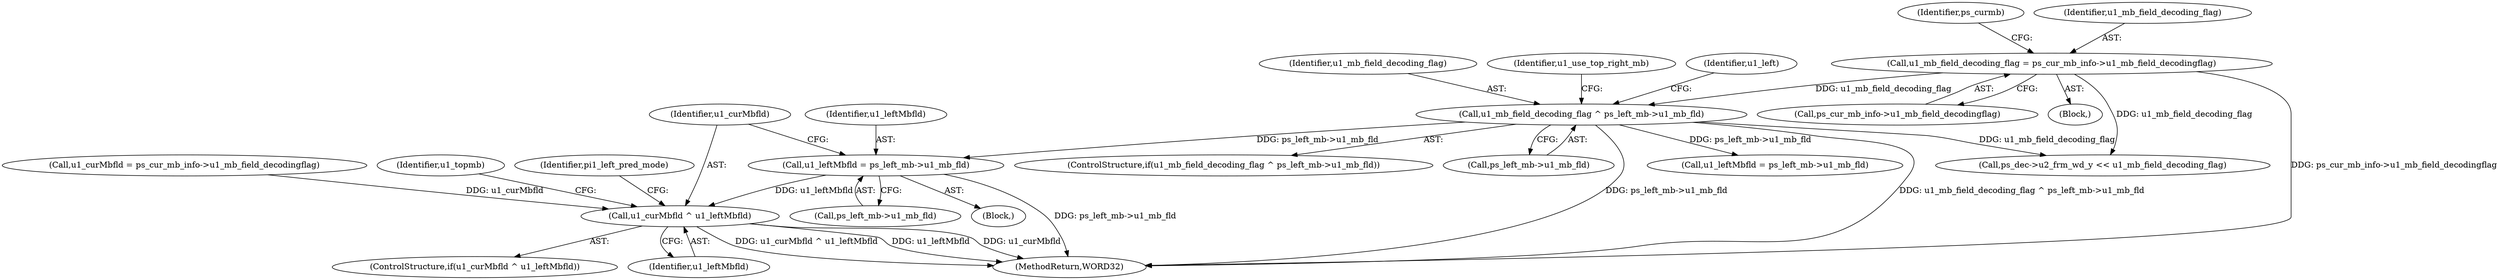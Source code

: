 digraph "0_Android_a583270e1c96d307469c83dc42bd3c5f1b9ef63f@pointer" {
"1001161" [label="(Call,u1_leftMbfld = ps_left_mb->u1_mb_fld)"];
"1000452" [label="(Call,u1_mb_field_decoding_flag ^ ps_left_mb->u1_mb_fld)"];
"1000366" [label="(Call,u1_mb_field_decoding_flag = ps_cur_mb_info->u1_mb_field_decodingflag)"];
"1001167" [label="(Call,u1_curMbfld ^ u1_leftMbfld)"];
"1000459" [label="(Identifier,u1_left)"];
"1000368" [label="(Call,ps_cur_mb_info->u1_mb_field_decodingflag)"];
"1003254" [label="(MethodReturn,WORD32)"];
"1000570" [label="(Call,ps_dec->u2_frm_wd_y << u1_mb_field_decoding_flag)"];
"1000372" [label="(Identifier,ps_curmb)"];
"1001167" [label="(Call,u1_curMbfld ^ u1_leftMbfld)"];
"1000451" [label="(ControlStructure,if(u1_mb_field_decoding_flag ^ ps_left_mb->u1_mb_fld))"];
"1001166" [label="(ControlStructure,if(u1_curMbfld ^ u1_leftMbfld))"];
"1001155" [label="(Call,u1_curMbfld = ps_cur_mb_info->u1_mb_field_decodingflag)"];
"1000367" [label="(Identifier,u1_mb_field_decoding_flag)"];
"1001162" [label="(Identifier,u1_leftMbfld)"];
"1001173" [label="(Identifier,u1_topmb)"];
"1000453" [label="(Identifier,u1_mb_field_decoding_flag)"];
"1001168" [label="(Identifier,u1_curMbfld)"];
"1001359" [label="(Identifier,pi1_left_pred_mode)"];
"1000366" [label="(Call,u1_mb_field_decoding_flag = ps_cur_mb_info->u1_mb_field_decodingflag)"];
"1000454" [label="(Call,ps_left_mb->u1_mb_fld)"];
"1001163" [label="(Call,ps_left_mb->u1_mb_fld)"];
"1001153" [label="(Block,)"];
"1000243" [label="(Block,)"];
"1001169" [label="(Identifier,u1_leftMbfld)"];
"1001161" [label="(Call,u1_leftMbfld = ps_left_mb->u1_mb_fld)"];
"1001975" [label="(Call,u1_leftMbfld = ps_left_mb->u1_mb_fld)"];
"1000502" [label="(Identifier,u1_use_top_right_mb)"];
"1000452" [label="(Call,u1_mb_field_decoding_flag ^ ps_left_mb->u1_mb_fld)"];
"1001161" -> "1001153"  [label="AST: "];
"1001161" -> "1001163"  [label="CFG: "];
"1001162" -> "1001161"  [label="AST: "];
"1001163" -> "1001161"  [label="AST: "];
"1001168" -> "1001161"  [label="CFG: "];
"1001161" -> "1003254"  [label="DDG: ps_left_mb->u1_mb_fld"];
"1000452" -> "1001161"  [label="DDG: ps_left_mb->u1_mb_fld"];
"1001161" -> "1001167"  [label="DDG: u1_leftMbfld"];
"1000452" -> "1000451"  [label="AST: "];
"1000452" -> "1000454"  [label="CFG: "];
"1000453" -> "1000452"  [label="AST: "];
"1000454" -> "1000452"  [label="AST: "];
"1000459" -> "1000452"  [label="CFG: "];
"1000502" -> "1000452"  [label="CFG: "];
"1000452" -> "1003254"  [label="DDG: u1_mb_field_decoding_flag ^ ps_left_mb->u1_mb_fld"];
"1000452" -> "1003254"  [label="DDG: ps_left_mb->u1_mb_fld"];
"1000366" -> "1000452"  [label="DDG: u1_mb_field_decoding_flag"];
"1000452" -> "1000570"  [label="DDG: u1_mb_field_decoding_flag"];
"1000452" -> "1001975"  [label="DDG: ps_left_mb->u1_mb_fld"];
"1000366" -> "1000243"  [label="AST: "];
"1000366" -> "1000368"  [label="CFG: "];
"1000367" -> "1000366"  [label="AST: "];
"1000368" -> "1000366"  [label="AST: "];
"1000372" -> "1000366"  [label="CFG: "];
"1000366" -> "1003254"  [label="DDG: ps_cur_mb_info->u1_mb_field_decodingflag"];
"1000366" -> "1000570"  [label="DDG: u1_mb_field_decoding_flag"];
"1001167" -> "1001166"  [label="AST: "];
"1001167" -> "1001169"  [label="CFG: "];
"1001168" -> "1001167"  [label="AST: "];
"1001169" -> "1001167"  [label="AST: "];
"1001173" -> "1001167"  [label="CFG: "];
"1001359" -> "1001167"  [label="CFG: "];
"1001167" -> "1003254"  [label="DDG: u1_curMbfld ^ u1_leftMbfld"];
"1001167" -> "1003254"  [label="DDG: u1_leftMbfld"];
"1001167" -> "1003254"  [label="DDG: u1_curMbfld"];
"1001155" -> "1001167"  [label="DDG: u1_curMbfld"];
}
